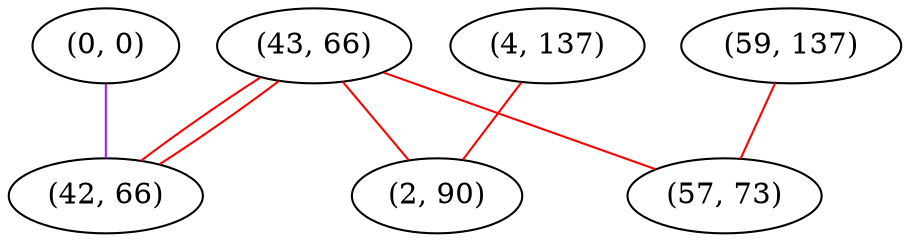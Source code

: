 graph "" {
"(0, 0)";
"(4, 137)";
"(43, 66)";
"(2, 90)";
"(59, 137)";
"(57, 73)";
"(42, 66)";
"(0, 0)" -- "(42, 66)"  [color=purple, key=0, weight=4];
"(4, 137)" -- "(2, 90)"  [color=red, key=0, weight=1];
"(43, 66)" -- "(42, 66)"  [color=red, key=0, weight=1];
"(43, 66)" -- "(42, 66)"  [color=red, key=1, weight=1];
"(43, 66)" -- "(57, 73)"  [color=red, key=0, weight=1];
"(43, 66)" -- "(2, 90)"  [color=red, key=0, weight=1];
"(59, 137)" -- "(57, 73)"  [color=red, key=0, weight=1];
}
